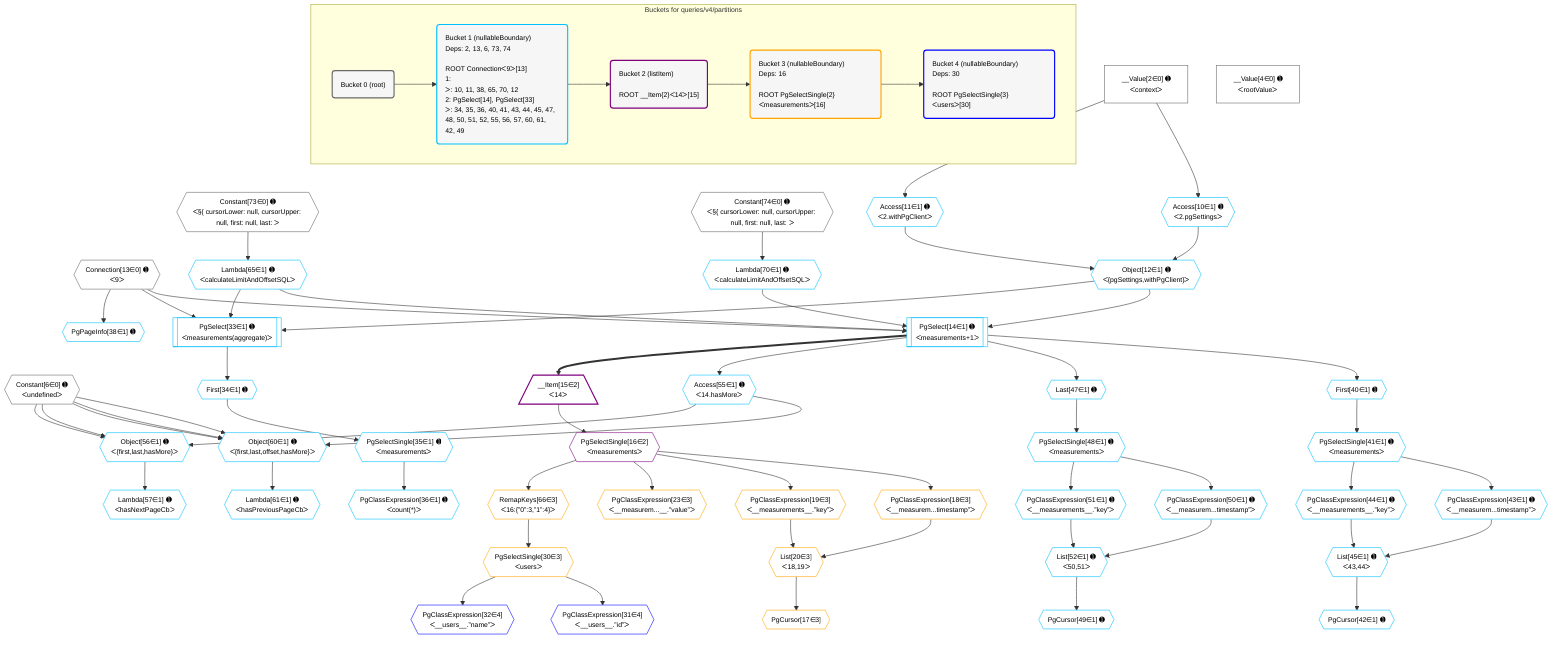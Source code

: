 %%{init: {'themeVariables': { 'fontSize': '12px'}}}%%
graph TD
    classDef path fill:#eee,stroke:#000,color:#000
    classDef plan fill:#fff,stroke-width:1px,color:#000
    classDef itemplan fill:#fff,stroke-width:2px,color:#000
    classDef unbatchedplan fill:#dff,stroke-width:1px,color:#000
    classDef sideeffectplan fill:#fcc,stroke-width:2px,color:#000
    classDef bucket fill:#f6f6f6,color:#000,stroke-width:2px,text-align:left


    %% plan dependencies
    __Value2["__Value[2∈0] ➊<br />ᐸcontextᐳ"]:::plan
    __Value4["__Value[4∈0] ➊<br />ᐸrootValueᐳ"]:::plan
    Constant6{{"Constant[6∈0] ➊<br />ᐸundefinedᐳ"}}:::plan
    Connection13{{"Connection[13∈0] ➊<br />ᐸ9ᐳ"}}:::plan
    Constant73{{"Constant[73∈0] ➊<br />ᐸ§{ cursorLower: null, cursorUpper: null, first: null, last: ᐳ"}}:::plan
    Constant74{{"Constant[74∈0] ➊<br />ᐸ§{ cursorLower: null, cursorUpper: null, first: null, last: ᐳ"}}:::plan
    PgSelect14[["PgSelect[14∈1] ➊<br />ᐸmeasurements+1ᐳ"]]:::plan
    Object12{{"Object[12∈1] ➊<br />ᐸ{pgSettings,withPgClient}ᐳ"}}:::plan
    Lambda65{{"Lambda[65∈1] ➊<br />ᐸcalculateLimitAndOffsetSQLᐳ"}}:::plan
    Lambda70{{"Lambda[70∈1] ➊<br />ᐸcalculateLimitAndOffsetSQLᐳ"}}:::plan
    Object12 & Connection13 & Lambda65 & Lambda70 --> PgSelect14
    Object60{{"Object[60∈1] ➊<br />ᐸ{first,last,offset,hasMore}ᐳ"}}:::plan
    Access55{{"Access[55∈1] ➊<br />ᐸ14.hasMoreᐳ"}}:::plan
    Constant6 & Constant6 & Constant6 & Access55 --> Object60
    PgSelect33[["PgSelect[33∈1] ➊<br />ᐸmeasurements(aggregate)ᐳ"]]:::plan
    Object12 & Connection13 & Lambda65 --> PgSelect33
    Object56{{"Object[56∈1] ➊<br />ᐸ{first,last,hasMore}ᐳ"}}:::plan
    Constant6 & Constant6 & Access55 --> Object56
    Access10{{"Access[10∈1] ➊<br />ᐸ2.pgSettingsᐳ"}}:::plan
    Access11{{"Access[11∈1] ➊<br />ᐸ2.withPgClientᐳ"}}:::plan
    Access10 & Access11 --> Object12
    List45{{"List[45∈1] ➊<br />ᐸ43,44ᐳ"}}:::plan
    PgClassExpression43{{"PgClassExpression[43∈1] ➊<br />ᐸ__measurem...timestamp”ᐳ"}}:::plan
    PgClassExpression44{{"PgClassExpression[44∈1] ➊<br />ᐸ__measurements__.”key”ᐳ"}}:::plan
    PgClassExpression43 & PgClassExpression44 --> List45
    List52{{"List[52∈1] ➊<br />ᐸ50,51ᐳ"}}:::plan
    PgClassExpression50{{"PgClassExpression[50∈1] ➊<br />ᐸ__measurem...timestamp”ᐳ"}}:::plan
    PgClassExpression51{{"PgClassExpression[51∈1] ➊<br />ᐸ__measurements__.”key”ᐳ"}}:::plan
    PgClassExpression50 & PgClassExpression51 --> List52
    __Value2 --> Access10
    __Value2 --> Access11
    First34{{"First[34∈1] ➊"}}:::plan
    PgSelect33 --> First34
    PgSelectSingle35{{"PgSelectSingle[35∈1] ➊<br />ᐸmeasurementsᐳ"}}:::plan
    First34 --> PgSelectSingle35
    PgClassExpression36{{"PgClassExpression[36∈1] ➊<br />ᐸcount(*)ᐳ"}}:::plan
    PgSelectSingle35 --> PgClassExpression36
    PgPageInfo38{{"PgPageInfo[38∈1] ➊"}}:::plan
    Connection13 --> PgPageInfo38
    First40{{"First[40∈1] ➊"}}:::plan
    PgSelect14 --> First40
    PgSelectSingle41{{"PgSelectSingle[41∈1] ➊<br />ᐸmeasurementsᐳ"}}:::plan
    First40 --> PgSelectSingle41
    PgCursor42{{"PgCursor[42∈1] ➊"}}:::plan
    List45 --> PgCursor42
    PgSelectSingle41 --> PgClassExpression43
    PgSelectSingle41 --> PgClassExpression44
    Last47{{"Last[47∈1] ➊"}}:::plan
    PgSelect14 --> Last47
    PgSelectSingle48{{"PgSelectSingle[48∈1] ➊<br />ᐸmeasurementsᐳ"}}:::plan
    Last47 --> PgSelectSingle48
    PgCursor49{{"PgCursor[49∈1] ➊"}}:::plan
    List52 --> PgCursor49
    PgSelectSingle48 --> PgClassExpression50
    PgSelectSingle48 --> PgClassExpression51
    PgSelect14 --> Access55
    Lambda57{{"Lambda[57∈1] ➊<br />ᐸhasNextPageCbᐳ"}}:::plan
    Object56 --> Lambda57
    Lambda61{{"Lambda[61∈1] ➊<br />ᐸhasPreviousPageCbᐳ"}}:::plan
    Object60 --> Lambda61
    Constant73 --> Lambda65
    Constant74 --> Lambda70
    __Item15[/"__Item[15∈2]<br />ᐸ14ᐳ"\]:::itemplan
    PgSelect14 ==> __Item15
    PgSelectSingle16{{"PgSelectSingle[16∈2]<br />ᐸmeasurementsᐳ"}}:::plan
    __Item15 --> PgSelectSingle16
    List20{{"List[20∈3]<br />ᐸ18,19ᐳ"}}:::plan
    PgClassExpression18{{"PgClassExpression[18∈3]<br />ᐸ__measurem...timestamp”ᐳ"}}:::plan
    PgClassExpression19{{"PgClassExpression[19∈3]<br />ᐸ__measurements__.”key”ᐳ"}}:::plan
    PgClassExpression18 & PgClassExpression19 --> List20
    PgCursor17{{"PgCursor[17∈3]"}}:::plan
    List20 --> PgCursor17
    PgSelectSingle16 --> PgClassExpression18
    PgSelectSingle16 --> PgClassExpression19
    PgClassExpression23{{"PgClassExpression[23∈3]<br />ᐸ__measurem...__.”value”ᐳ"}}:::plan
    PgSelectSingle16 --> PgClassExpression23
    PgSelectSingle30{{"PgSelectSingle[30∈3]<br />ᐸusersᐳ"}}:::plan
    RemapKeys66{{"RemapKeys[66∈3]<br />ᐸ16:{”0”:3,”1”:4}ᐳ"}}:::plan
    RemapKeys66 --> PgSelectSingle30
    PgSelectSingle16 --> RemapKeys66
    PgClassExpression31{{"PgClassExpression[31∈4]<br />ᐸ__users__.”id”ᐳ"}}:::plan
    PgSelectSingle30 --> PgClassExpression31
    PgClassExpression32{{"PgClassExpression[32∈4]<br />ᐸ__users__.”name”ᐳ"}}:::plan
    PgSelectSingle30 --> PgClassExpression32

    %% define steps

    subgraph "Buckets for queries/v4/partitions"
    Bucket0("Bucket 0 (root)"):::bucket
    classDef bucket0 stroke:#696969
    class Bucket0,__Value2,__Value4,Constant6,Connection13,Constant73,Constant74 bucket0
    Bucket1("Bucket 1 (nullableBoundary)<br />Deps: 2, 13, 6, 73, 74<br /><br />ROOT Connectionᐸ9ᐳ[13]<br />1: <br />ᐳ: 10, 11, 38, 65, 70, 12<br />2: PgSelect[14], PgSelect[33]<br />ᐳ: 34, 35, 36, 40, 41, 43, 44, 45, 47, 48, 50, 51, 52, 55, 56, 57, 60, 61, 42, 49"):::bucket
    classDef bucket1 stroke:#00bfff
    class Bucket1,Access10,Access11,Object12,PgSelect14,PgSelect33,First34,PgSelectSingle35,PgClassExpression36,PgPageInfo38,First40,PgSelectSingle41,PgCursor42,PgClassExpression43,PgClassExpression44,List45,Last47,PgSelectSingle48,PgCursor49,PgClassExpression50,PgClassExpression51,List52,Access55,Object56,Lambda57,Object60,Lambda61,Lambda65,Lambda70 bucket1
    Bucket2("Bucket 2 (listItem)<br /><br />ROOT __Item{2}ᐸ14ᐳ[15]"):::bucket
    classDef bucket2 stroke:#7f007f
    class Bucket2,__Item15,PgSelectSingle16 bucket2
    Bucket3("Bucket 3 (nullableBoundary)<br />Deps: 16<br /><br />ROOT PgSelectSingle{2}ᐸmeasurementsᐳ[16]"):::bucket
    classDef bucket3 stroke:#ffa500
    class Bucket3,PgCursor17,PgClassExpression18,PgClassExpression19,List20,PgClassExpression23,PgSelectSingle30,RemapKeys66 bucket3
    Bucket4("Bucket 4 (nullableBoundary)<br />Deps: 30<br /><br />ROOT PgSelectSingle{3}ᐸusersᐳ[30]"):::bucket
    classDef bucket4 stroke:#0000ff
    class Bucket4,PgClassExpression31,PgClassExpression32 bucket4
    Bucket0 --> Bucket1
    Bucket1 --> Bucket2
    Bucket2 --> Bucket3
    Bucket3 --> Bucket4
    end